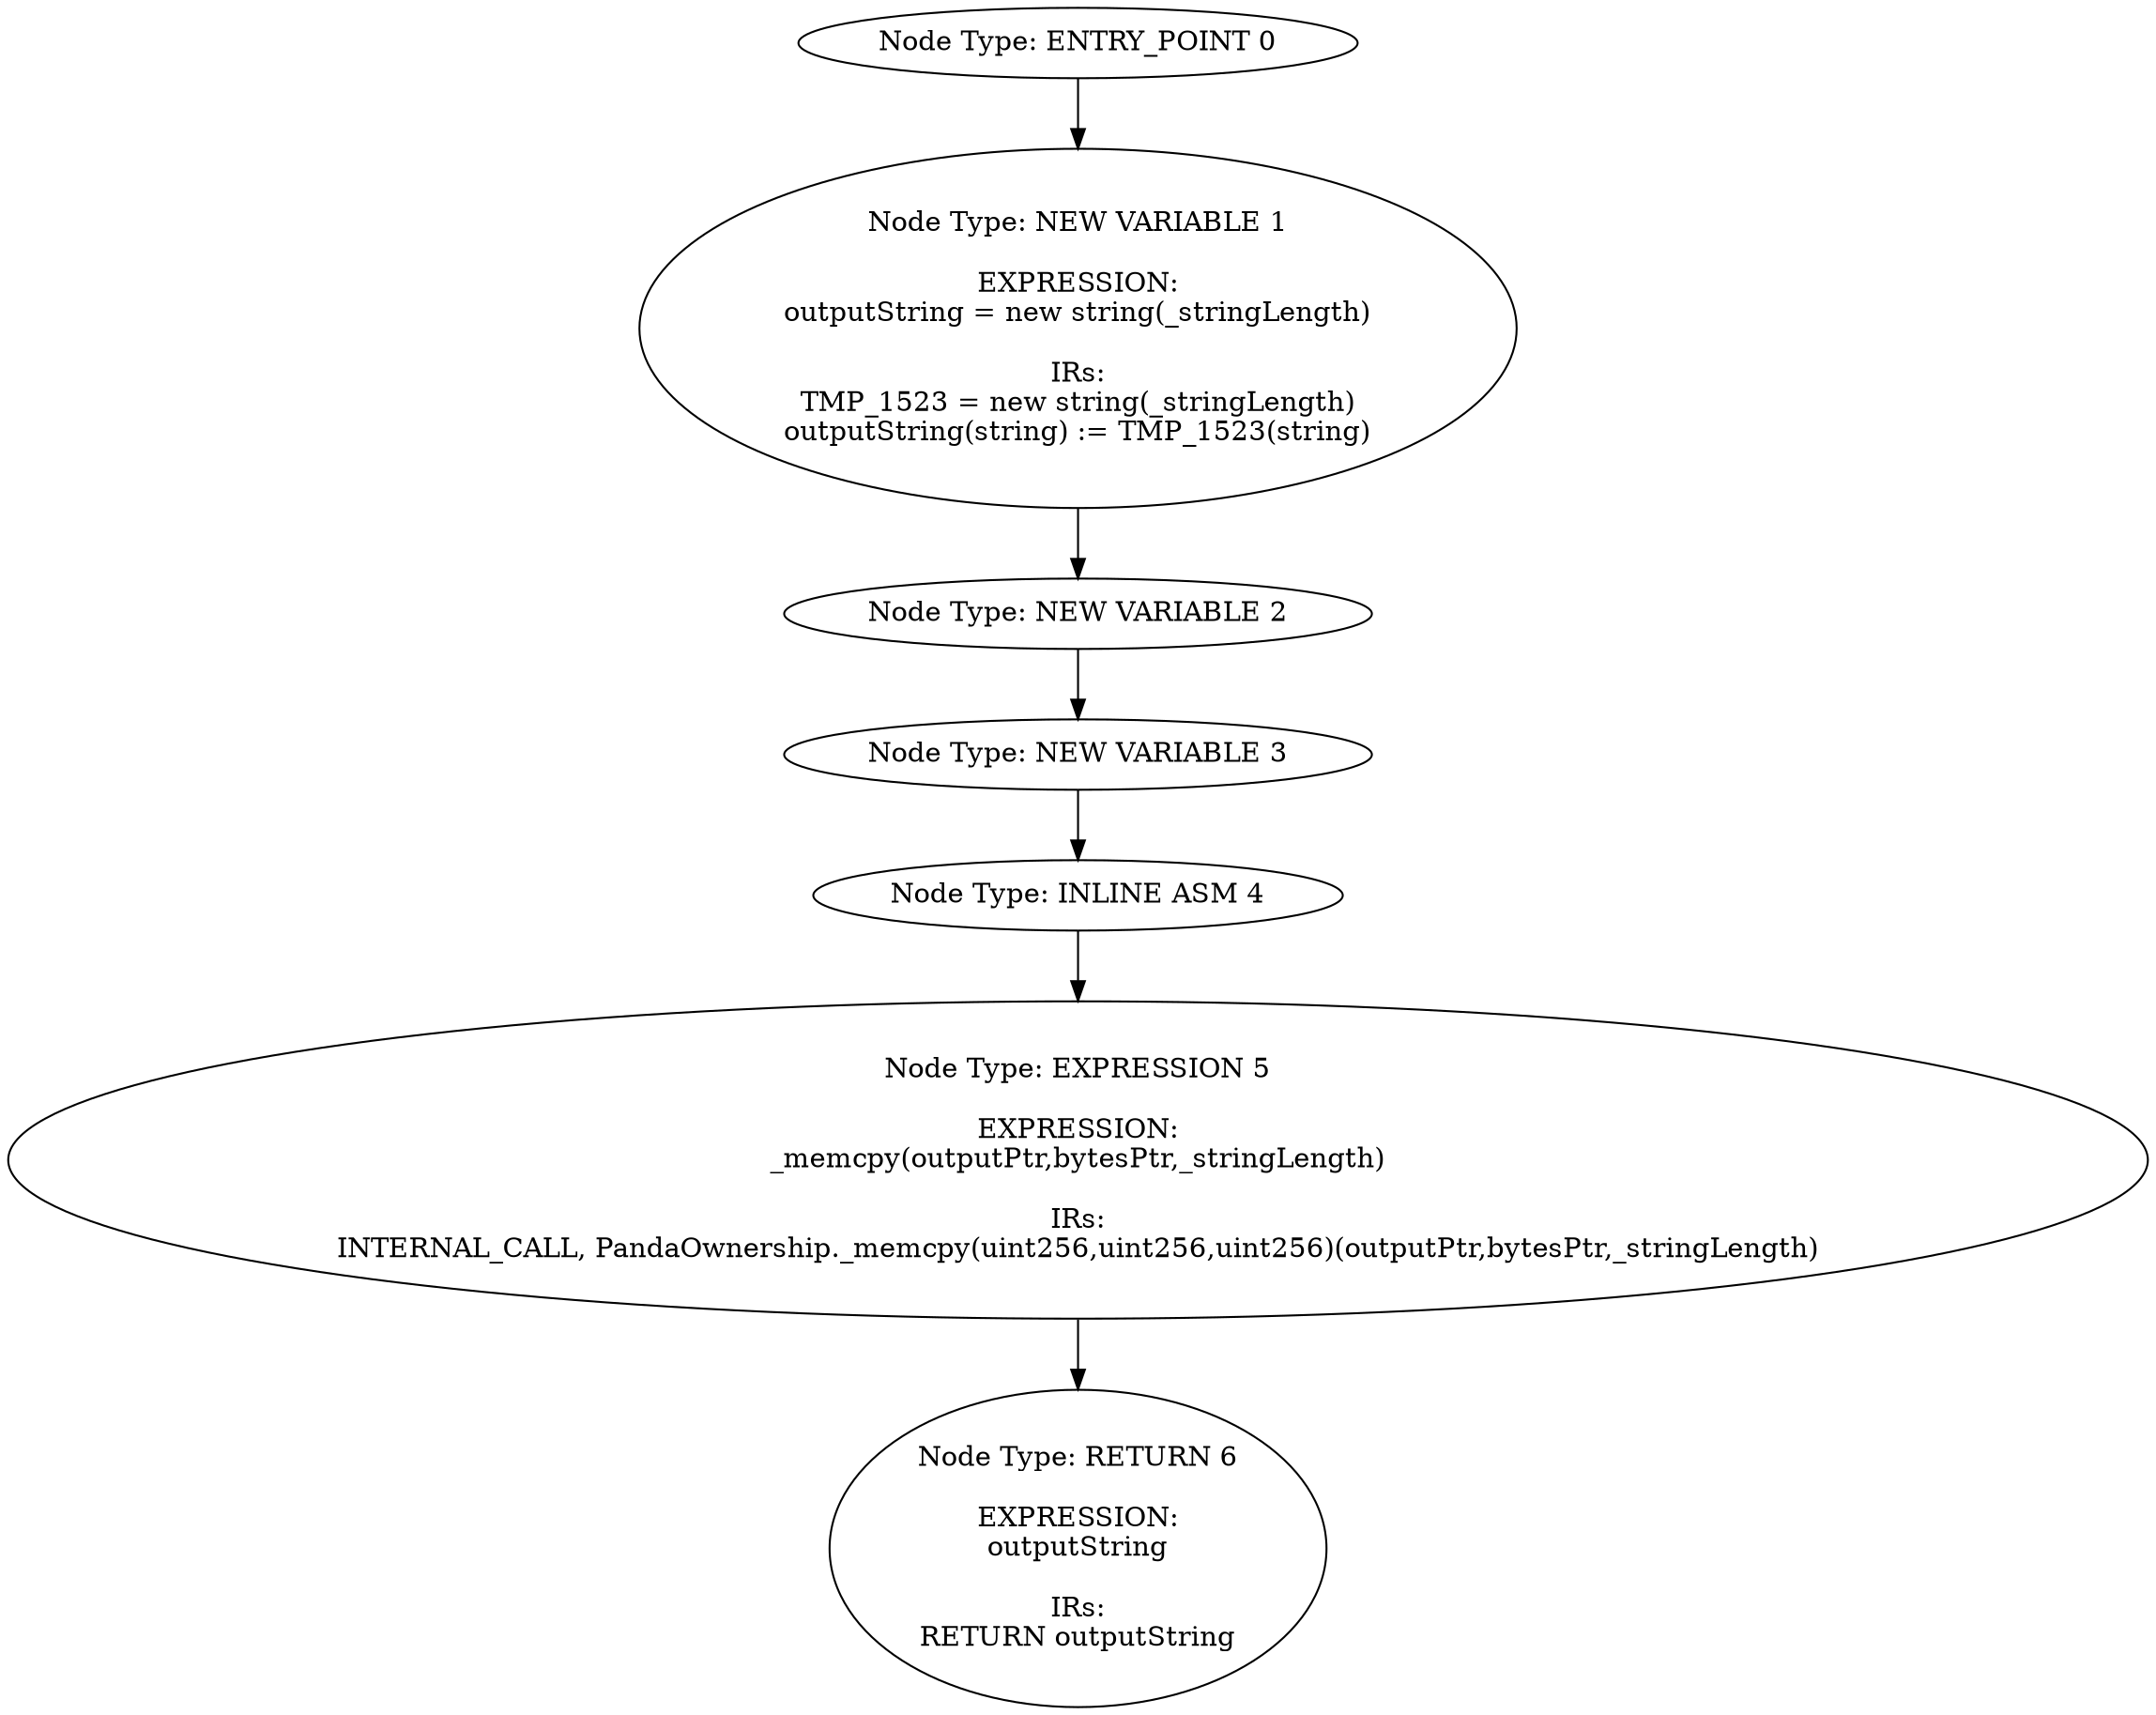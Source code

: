 digraph{
0[label="Node Type: ENTRY_POINT 0
"];
0->1;
1[label="Node Type: NEW VARIABLE 1

EXPRESSION:
outputString = new string(_stringLength)

IRs:
TMP_1523 = new string(_stringLength)
outputString(string) := TMP_1523(string)"];
1->2;
2[label="Node Type: NEW VARIABLE 2
"];
2->3;
3[label="Node Type: NEW VARIABLE 3
"];
3->4;
4[label="Node Type: INLINE ASM 4
"];
4->5;
5[label="Node Type: EXPRESSION 5

EXPRESSION:
_memcpy(outputPtr,bytesPtr,_stringLength)

IRs:
INTERNAL_CALL, PandaOwnership._memcpy(uint256,uint256,uint256)(outputPtr,bytesPtr,_stringLength)"];
5->6;
6[label="Node Type: RETURN 6

EXPRESSION:
outputString

IRs:
RETURN outputString"];
}
